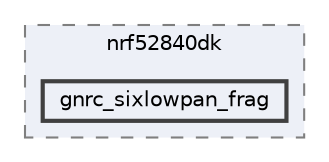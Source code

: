 digraph "/home/mj/Desktop/IoT-Chat-Digitalization/saul/bin/nrf52840dk/gnrc_sixlowpan_frag"
{
 // LATEX_PDF_SIZE
  bgcolor="transparent";
  edge [fontname=Helvetica,fontsize=10,labelfontname=Helvetica,labelfontsize=10];
  node [fontname=Helvetica,fontsize=10,shape=box,height=0.2,width=0.4];
  compound=true
  subgraph clusterdir_74b0b304e835b468d5f688d480ac56cc {
    graph [ bgcolor="#edf0f7", pencolor="grey50", label="nrf52840dk", fontname=Helvetica,fontsize=10 style="filled,dashed", URL="dir_74b0b304e835b468d5f688d480ac56cc.html",tooltip=""]
  dir_6d8b3604e61368c470ec7e4199a10a00 [label="gnrc_sixlowpan_frag", fillcolor="#edf0f7", color="grey25", style="filled,bold", URL="dir_6d8b3604e61368c470ec7e4199a10a00.html",tooltip=""];
  }
}
